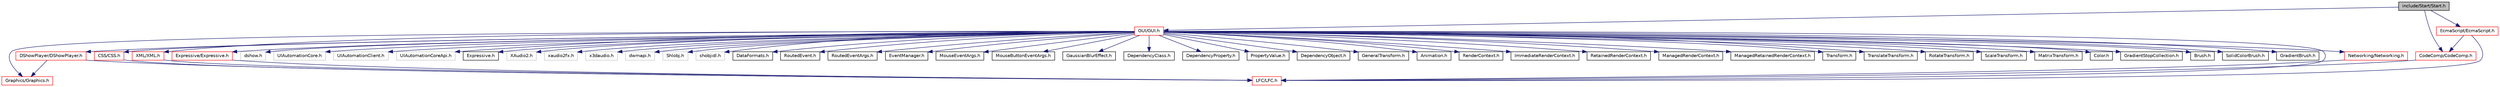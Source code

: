 digraph G
{
  edge [fontname="Helvetica",fontsize="10",labelfontname="Helvetica",labelfontsize="10"];
  node [fontname="Helvetica",fontsize="10",shape=record];
  Node1 [label="include/Start/Start.h",height=0.2,width=0.4,color="black", fillcolor="grey75", style="filled" fontcolor="black"];
  Node1 -> Node2 [color="midnightblue",fontsize="10",style="solid",fontname="Helvetica"];
  Node2 [label="GUI/GUI.h",height=0.2,width=0.4,color="red", fillcolor="white", style="filled",URL="$_g_u_i_8h.html"];
  Node2 -> Node3 [color="midnightblue",fontsize="10",style="solid",fontname="Helvetica"];
  Node3 [label="LFC/LFC.h",height=0.2,width=0.4,color="red", fillcolor="white", style="filled",URL="$_l_f_c_8h.html"];
  Node2 -> Node4 [color="midnightblue",fontsize="10",style="solid",fontname="Helvetica"];
  Node4 [label="Networking/Networking.h",height=0.2,width=0.4,color="red", fillcolor="white", style="filled",URL="$_networking_8h.html"];
  Node4 -> Node3 [color="midnightblue",fontsize="10",style="solid",fontname="Helvetica"];
  Node2 -> Node5 [color="midnightblue",fontsize="10",style="solid",fontname="Helvetica"];
  Node5 [label="Graphics/Graphics.h",height=0.2,width=0.4,color="red", fillcolor="white", style="filled",URL="$_graphics_8h.html"];
  Node2 -> Node6 [color="midnightblue",fontsize="10",style="solid",fontname="Helvetica"];
  Node6 [label="DShowPlayer/DShowPlayer.h",height=0.2,width=0.4,color="red", fillcolor="white", style="filled",URL="$_d_show_player_8h.html"];
  Node6 -> Node3 [color="midnightblue",fontsize="10",style="solid",fontname="Helvetica"];
  Node6 -> Node5 [color="midnightblue",fontsize="10",style="solid",fontname="Helvetica"];
  Node2 -> Node7 [color="midnightblue",fontsize="10",style="solid",fontname="Helvetica"];
  Node7 [label="CSS/CSS.h",height=0.2,width=0.4,color="red", fillcolor="white", style="filled",URL="$_c_s_s_8h.html"];
  Node7 -> Node3 [color="midnightblue",fontsize="10",style="solid",fontname="Helvetica"];
  Node2 -> Node8 [color="midnightblue",fontsize="10",style="solid",fontname="Helvetica"];
  Node8 [label="XML/XML.h",height=0.2,width=0.4,color="red", fillcolor="white", style="filled",URL="$_x_m_l_8h.html"];
  Node8 -> Node3 [color="midnightblue",fontsize="10",style="solid",fontname="Helvetica"];
  Node2 -> Node9 [color="midnightblue",fontsize="10",style="solid",fontname="Helvetica"];
  Node9 [label="Expressive/Expressive.h",height=0.2,width=0.4,color="red", fillcolor="white", style="filled",URL="$_expressive_2_expressive_8h.html"];
  Node9 -> Node3 [color="midnightblue",fontsize="10",style="solid",fontname="Helvetica"];
  Node2 -> Node10 [color="midnightblue",fontsize="10",style="solid",fontname="Helvetica"];
  Node10 [label="dshow.h",height=0.2,width=0.4,color="grey75", fillcolor="white", style="filled"];
  Node2 -> Node11 [color="midnightblue",fontsize="10",style="solid",fontname="Helvetica"];
  Node11 [label="UIAutomationCore.h",height=0.2,width=0.4,color="grey75", fillcolor="white", style="filled"];
  Node2 -> Node12 [color="midnightblue",fontsize="10",style="solid",fontname="Helvetica"];
  Node12 [label="UIAutomationClient.h",height=0.2,width=0.4,color="grey75", fillcolor="white", style="filled"];
  Node2 -> Node13 [color="midnightblue",fontsize="10",style="solid",fontname="Helvetica"];
  Node13 [label="UIAutomationCoreApi.h",height=0.2,width=0.4,color="grey75", fillcolor="white", style="filled"];
  Node2 -> Node14 [color="midnightblue",fontsize="10",style="solid",fontname="Helvetica"];
  Node14 [label="Expressive.h",height=0.2,width=0.4,color="black", fillcolor="white", style="filled",URL="$_g_u_i_2_expressive_8h.html"];
  Node2 -> Node15 [color="midnightblue",fontsize="10",style="solid",fontname="Helvetica"];
  Node15 [label="XAudio2.h",height=0.2,width=0.4,color="grey75", fillcolor="white", style="filled"];
  Node2 -> Node16 [color="midnightblue",fontsize="10",style="solid",fontname="Helvetica"];
  Node16 [label="xaudio2fx.h",height=0.2,width=0.4,color="grey75", fillcolor="white", style="filled"];
  Node2 -> Node17 [color="midnightblue",fontsize="10",style="solid",fontname="Helvetica"];
  Node17 [label="x3daudio.h",height=0.2,width=0.4,color="grey75", fillcolor="white", style="filled"];
  Node2 -> Node18 [color="midnightblue",fontsize="10",style="solid",fontname="Helvetica"];
  Node18 [label="dwmapi.h",height=0.2,width=0.4,color="grey75", fillcolor="white", style="filled"];
  Node2 -> Node19 [color="midnightblue",fontsize="10",style="solid",fontname="Helvetica"];
  Node19 [label="Shlobj.h",height=0.2,width=0.4,color="grey75", fillcolor="white", style="filled"];
  Node2 -> Node20 [color="midnightblue",fontsize="10",style="solid",fontname="Helvetica"];
  Node20 [label="shobjidl.h",height=0.2,width=0.4,color="grey75", fillcolor="white", style="filled"];
  Node2 -> Node21 [color="midnightblue",fontsize="10",style="solid",fontname="Helvetica"];
  Node21 [label="DataFormats.h",height=0.2,width=0.4,color="black", fillcolor="white", style="filled",URL="$_data_formats_8h.html"];
  Node2 -> Node22 [color="midnightblue",fontsize="10",style="solid",fontname="Helvetica"];
  Node22 [label="RoutedEvent.h",height=0.2,width=0.4,color="black", fillcolor="white", style="filled",URL="$_routed_event_8h.html"];
  Node2 -> Node23 [color="midnightblue",fontsize="10",style="solid",fontname="Helvetica"];
  Node23 [label="RoutedEventArgs.h",height=0.2,width=0.4,color="black", fillcolor="white", style="filled",URL="$_routed_event_args_8h.html"];
  Node2 -> Node24 [color="midnightblue",fontsize="10",style="solid",fontname="Helvetica"];
  Node24 [label="EventManager.h",height=0.2,width=0.4,color="black", fillcolor="white", style="filled",URL="$_event_manager_8h.html"];
  Node2 -> Node25 [color="midnightblue",fontsize="10",style="solid",fontname="Helvetica"];
  Node25 [label="MouseEventArgs.h",height=0.2,width=0.4,color="black", fillcolor="white", style="filled",URL="$_mouse_event_args_8h.html"];
  Node2 -> Node26 [color="midnightblue",fontsize="10",style="solid",fontname="Helvetica"];
  Node26 [label="MouseButtonEventArgs.h",height=0.2,width=0.4,color="black", fillcolor="white", style="filled",URL="$_mouse_button_event_args_8h.html"];
  Node2 -> Node27 [color="midnightblue",fontsize="10",style="solid",fontname="Helvetica"];
  Node27 [label="GaussianBlurEffect.h",height=0.2,width=0.4,color="black", fillcolor="white", style="filled",URL="$_gaussian_blur_effect_8h.html"];
  Node2 -> Node28 [color="midnightblue",fontsize="10",style="solid",fontname="Helvetica"];
  Node28 [label="DependencyClass.h",height=0.2,width=0.4,color="black", fillcolor="white", style="filled",URL="$_dependency_class_8h.html"];
  Node2 -> Node29 [color="midnightblue",fontsize="10",style="solid",fontname="Helvetica"];
  Node29 [label="DependencyProperty.h",height=0.2,width=0.4,color="black", fillcolor="white", style="filled",URL="$_dependency_property_8h.html"];
  Node2 -> Node30 [color="midnightblue",fontsize="10",style="solid",fontname="Helvetica"];
  Node30 [label="PropertyValue.h",height=0.2,width=0.4,color="black", fillcolor="white", style="filled",URL="$_property_value_8h.html"];
  Node2 -> Node31 [color="midnightblue",fontsize="10",style="solid",fontname="Helvetica"];
  Node31 [label="DependencyObject.h",height=0.2,width=0.4,color="black", fillcolor="white", style="filled",URL="$_dependency_object_8h.html"];
  Node2 -> Node32 [color="midnightblue",fontsize="10",style="solid",fontname="Helvetica"];
  Node32 [label="GeneralTransform.h",height=0.2,width=0.4,color="black", fillcolor="white", style="filled",URL="$_general_transform_8h.html"];
  Node2 -> Node33 [color="midnightblue",fontsize="10",style="solid",fontname="Helvetica"];
  Node33 [label="Animation.h",height=0.2,width=0.4,color="black", fillcolor="white", style="filled",URL="$_animation_8h.html"];
  Node2 -> Node34 [color="midnightblue",fontsize="10",style="solid",fontname="Helvetica"];
  Node34 [label="RenderContext.h",height=0.2,width=0.4,color="black", fillcolor="white", style="filled",URL="$_render_context_8h.html"];
  Node2 -> Node35 [color="midnightblue",fontsize="10",style="solid",fontname="Helvetica"];
  Node35 [label="ImmediateRenderContext.h",height=0.2,width=0.4,color="black", fillcolor="white", style="filled",URL="$_immediate_render_context_8h.html"];
  Node2 -> Node36 [color="midnightblue",fontsize="10",style="solid",fontname="Helvetica"];
  Node36 [label="RetainedRenderContext.h",height=0.2,width=0.4,color="black", fillcolor="white", style="filled",URL="$_retained_render_context_8h.html"];
  Node2 -> Node37 [color="midnightblue",fontsize="10",style="solid",fontname="Helvetica"];
  Node37 [label="ManagedRenderContext.h",height=0.2,width=0.4,color="black", fillcolor="white", style="filled",URL="$_managed_render_context_8h.html"];
  Node2 -> Node38 [color="midnightblue",fontsize="10",style="solid",fontname="Helvetica"];
  Node38 [label="ManagedRetainedRenderContext.h",height=0.2,width=0.4,color="black", fillcolor="white", style="filled",URL="$_managed_retained_render_context_8h.html"];
  Node2 -> Node39 [color="midnightblue",fontsize="10",style="solid",fontname="Helvetica"];
  Node39 [label="Transform.h",height=0.2,width=0.4,color="black", fillcolor="white", style="filled",URL="$_g_u_i_2_transform_8h.html"];
  Node2 -> Node40 [color="midnightblue",fontsize="10",style="solid",fontname="Helvetica"];
  Node40 [label="TranslateTransform.h",height=0.2,width=0.4,color="black", fillcolor="white", style="filled",URL="$_translate_transform_8h.html"];
  Node2 -> Node41 [color="midnightblue",fontsize="10",style="solid",fontname="Helvetica"];
  Node41 [label="RotateTransform.h",height=0.2,width=0.4,color="black", fillcolor="white", style="filled",URL="$_rotate_transform_8h.html"];
  Node2 -> Node42 [color="midnightblue",fontsize="10",style="solid",fontname="Helvetica"];
  Node42 [label="ScaleTransform.h",height=0.2,width=0.4,color="black", fillcolor="white", style="filled",URL="$_scale_transform_8h.html"];
  Node2 -> Node43 [color="midnightblue",fontsize="10",style="solid",fontname="Helvetica"];
  Node43 [label="MatrixTransform.h",height=0.2,width=0.4,color="black", fillcolor="white", style="filled",URL="$_matrix_transform_8h.html"];
  Node2 -> Node44 [color="midnightblue",fontsize="10",style="solid",fontname="Helvetica"];
  Node44 [label="Color.h",height=0.2,width=0.4,color="black", fillcolor="white", style="filled",URL="$_g_u_i_2_color_8h.html"];
  Node2 -> Node45 [color="midnightblue",fontsize="10",style="solid",fontname="Helvetica"];
  Node45 [label="GradientStopCollection.h",height=0.2,width=0.4,color="black", fillcolor="white", style="filled",URL="$_gradient_stop_collection_8h.html"];
  Node2 -> Node46 [color="midnightblue",fontsize="10",style="solid",fontname="Helvetica"];
  Node46 [label="Brush.h",height=0.2,width=0.4,color="black", fillcolor="white", style="filled",URL="$_brush_8h.html"];
  Node2 -> Node47 [color="midnightblue",fontsize="10",style="solid",fontname="Helvetica"];
  Node47 [label="SolidColorBrush.h",height=0.2,width=0.4,color="black", fillcolor="white", style="filled",URL="$_solid_color_brush_8h.html"];
  Node2 -> Node48 [color="midnightblue",fontsize="10",style="solid",fontname="Helvetica"];
  Node48 [label="GradientBrush.h",height=0.2,width=0.4,color="black", fillcolor="white", style="filled",URL="$_gradient_brush_8h.html"];
  Node1 -> Node49 [color="midnightblue",fontsize="10",style="solid",fontname="Helvetica"];
  Node49 [label="CodeComp/CodeComp.h",height=0.2,width=0.4,color="red", fillcolor="white", style="filled",URL="$_code_comp_8h.html"];
  Node49 -> Node3 [color="midnightblue",fontsize="10",style="solid",fontname="Helvetica"];
  Node1 -> Node50 [color="midnightblue",fontsize="10",style="solid",fontname="Helvetica"];
  Node50 [label="EcmaScript/EcmaScript.h",height=0.2,width=0.4,color="red", fillcolor="white", style="filled",URL="$_ecma_script_8h.html"];
  Node50 -> Node3 [color="midnightblue",fontsize="10",style="solid",fontname="Helvetica"];
  Node50 -> Node49 [color="midnightblue",fontsize="10",style="solid",fontname="Helvetica"];
}
